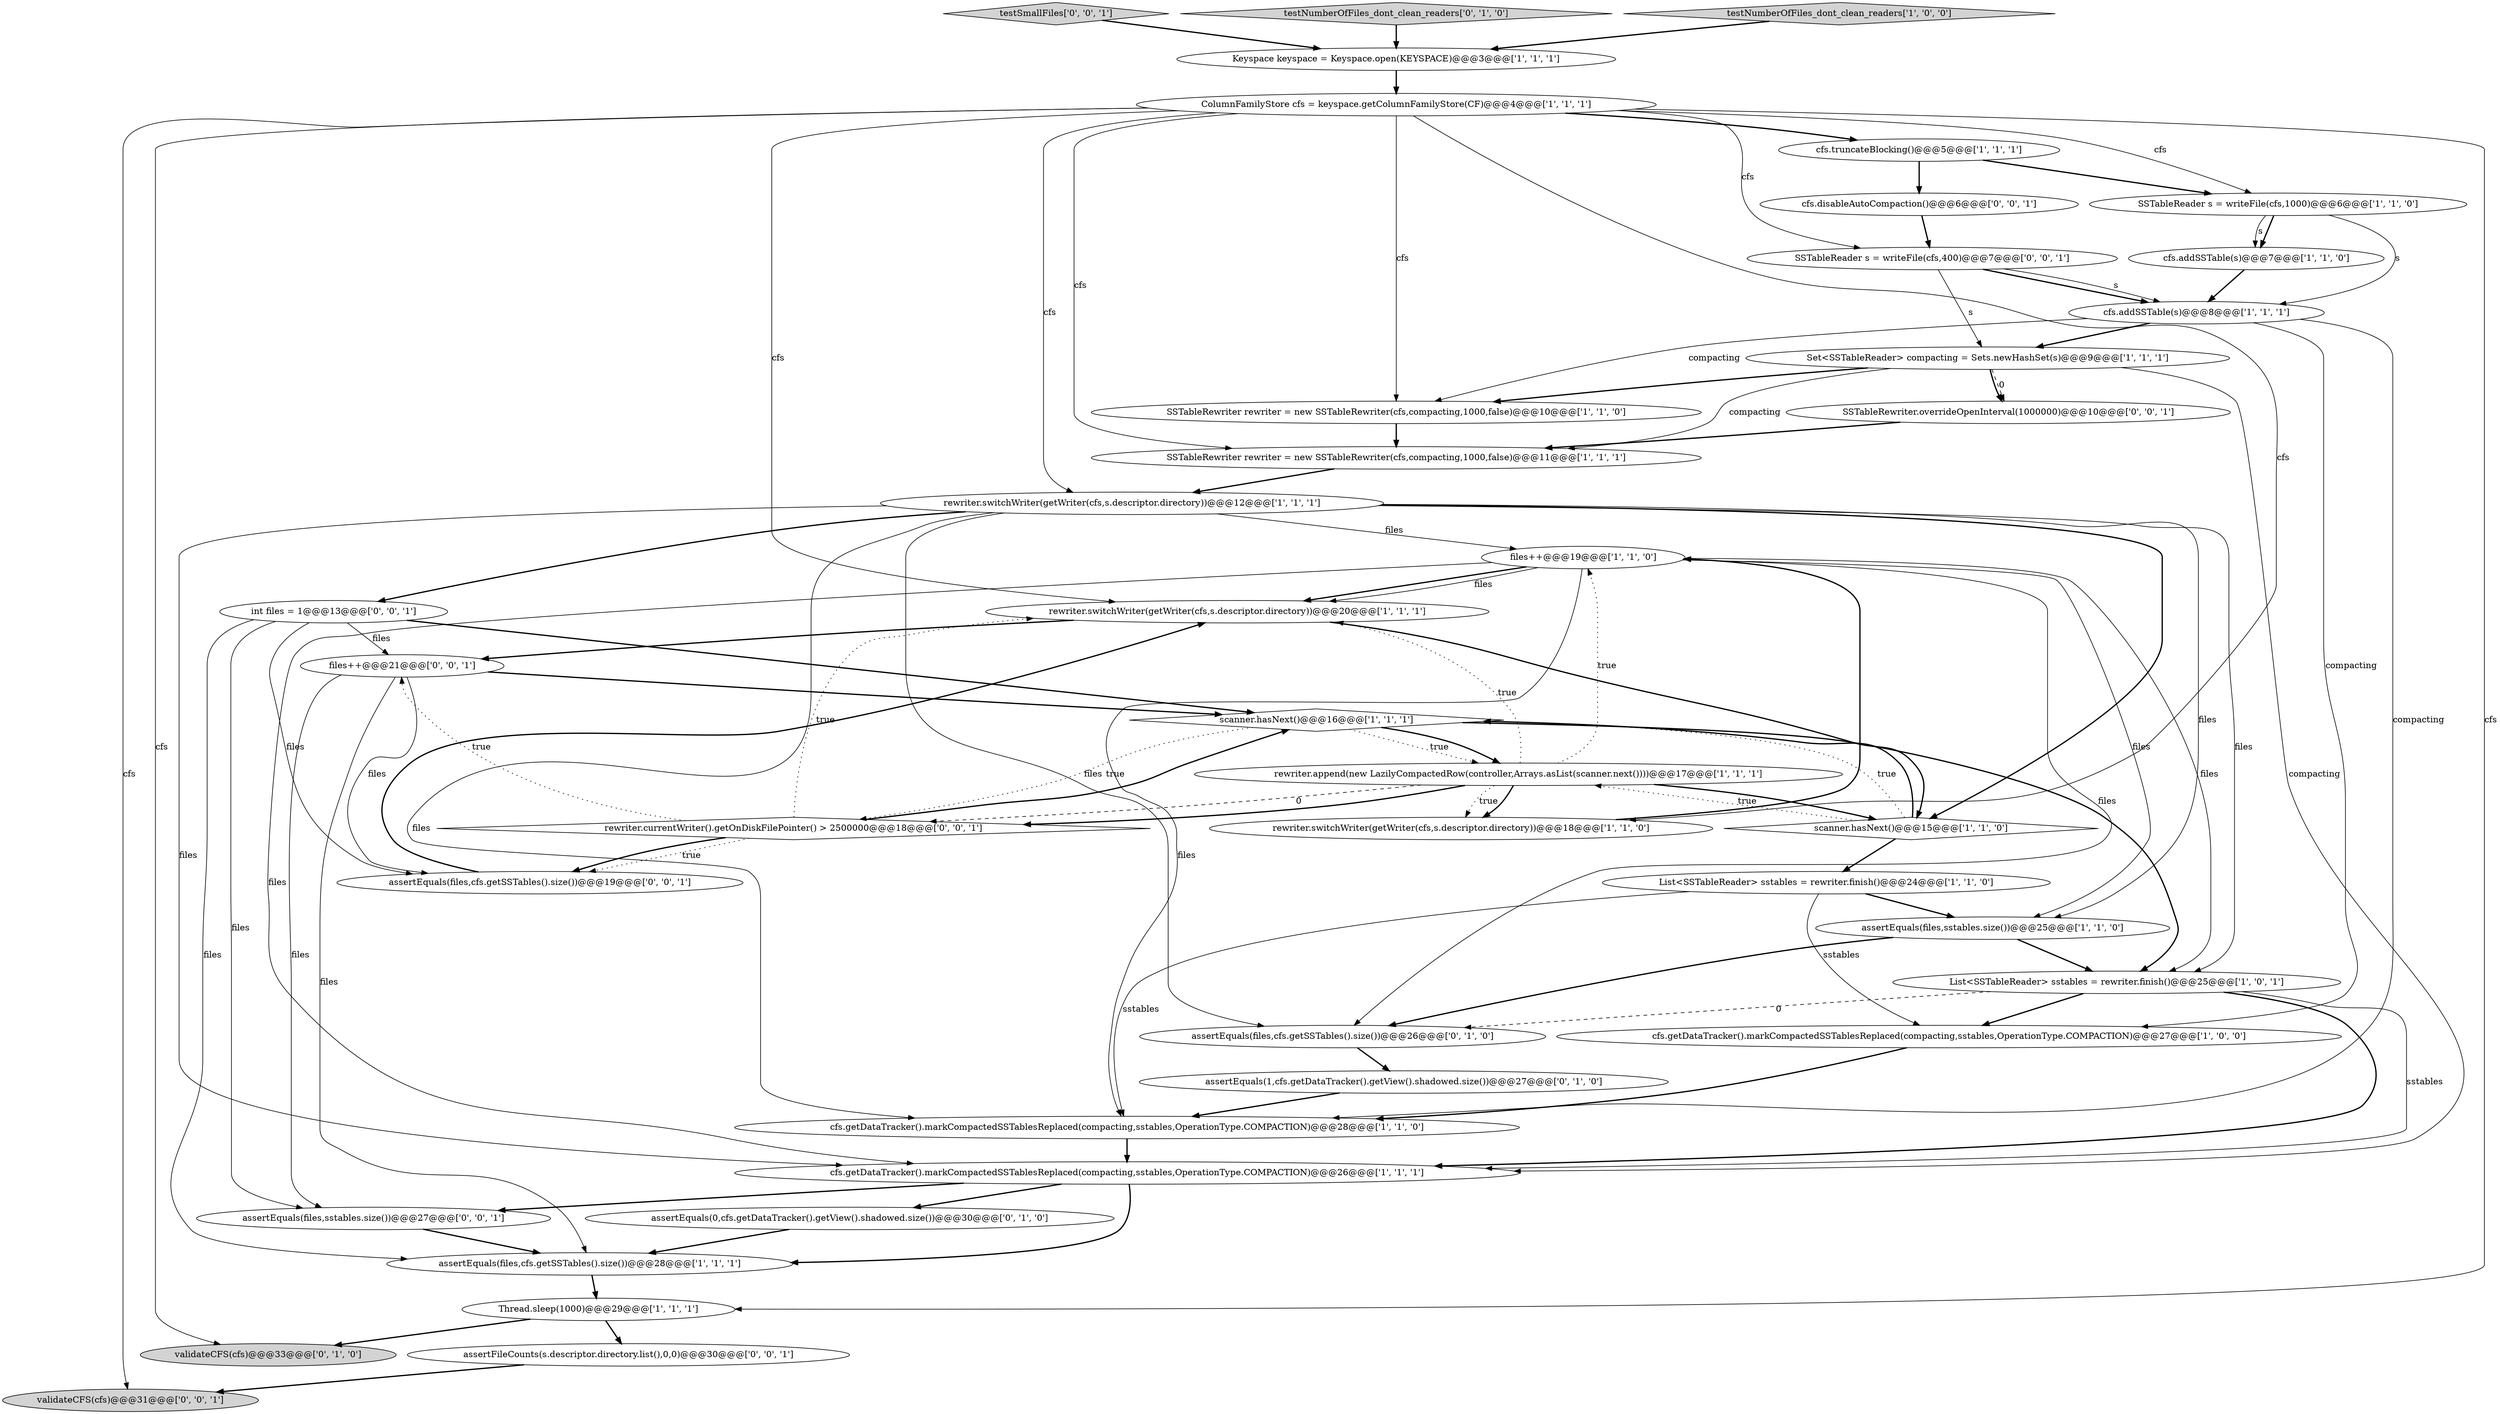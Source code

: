 digraph {
7 [style = filled, label = "files++@@@19@@@['1', '1', '0']", fillcolor = white, shape = ellipse image = "AAA0AAABBB1BBB"];
6 [style = filled, label = "cfs.addSSTable(s)@@@8@@@['1', '1', '1']", fillcolor = white, shape = ellipse image = "AAA0AAABBB1BBB"];
27 [style = filled, label = "assertEquals(0,cfs.getDataTracker().getView().shadowed.size())@@@30@@@['0', '1', '0']", fillcolor = white, shape = ellipse image = "AAA1AAABBB2BBB"];
10 [style = filled, label = "ColumnFamilyStore cfs = keyspace.getColumnFamilyStore(CF)@@@4@@@['1', '1', '1']", fillcolor = white, shape = ellipse image = "AAA0AAABBB1BBB"];
39 [style = filled, label = "int files = 1@@@13@@@['0', '0', '1']", fillcolor = white, shape = ellipse image = "AAA0AAABBB3BBB"];
4 [style = filled, label = "List<SSTableReader> sstables = rewriter.finish()@@@25@@@['1', '0', '1']", fillcolor = white, shape = ellipse image = "AAA0AAABBB1BBB"];
2 [style = filled, label = "cfs.getDataTracker().markCompactedSSTablesReplaced(compacting,sstables,OperationType.COMPACTION)@@@27@@@['1', '0', '0']", fillcolor = white, shape = ellipse image = "AAA0AAABBB1BBB"];
24 [style = filled, label = "rewriter.switchWriter(getWriter(cfs,s.descriptor.directory))@@@20@@@['1', '1', '1']", fillcolor = white, shape = ellipse image = "AAA0AAABBB1BBB"];
32 [style = filled, label = "files++@@@21@@@['0', '0', '1']", fillcolor = white, shape = ellipse image = "AAA0AAABBB3BBB"];
40 [style = filled, label = "assertEquals(files,sstables.size())@@@27@@@['0', '0', '1']", fillcolor = white, shape = ellipse image = "AAA0AAABBB3BBB"];
13 [style = filled, label = "assertEquals(files,sstables.size())@@@25@@@['1', '1', '0']", fillcolor = white, shape = ellipse image = "AAA0AAABBB1BBB"];
0 [style = filled, label = "cfs.truncateBlocking()@@@5@@@['1', '1', '1']", fillcolor = white, shape = ellipse image = "AAA0AAABBB1BBB"];
35 [style = filled, label = "validateCFS(cfs)@@@31@@@['0', '0', '1']", fillcolor = lightgray, shape = ellipse image = "AAA0AAABBB3BBB"];
37 [style = filled, label = "assertFileCounts(s.descriptor.directory.list(),0,0)@@@30@@@['0', '0', '1']", fillcolor = white, shape = ellipse image = "AAA0AAABBB3BBB"];
22 [style = filled, label = "Keyspace keyspace = Keyspace.open(KEYSPACE)@@@3@@@['1', '1', '1']", fillcolor = white, shape = ellipse image = "AAA0AAABBB1BBB"];
23 [style = filled, label = "rewriter.switchWriter(getWriter(cfs,s.descriptor.directory))@@@18@@@['1', '1', '0']", fillcolor = white, shape = ellipse image = "AAA0AAABBB1BBB"];
29 [style = filled, label = "validateCFS(cfs)@@@33@@@['0', '1', '0']", fillcolor = lightgray, shape = ellipse image = "AAA0AAABBB2BBB"];
36 [style = filled, label = "cfs.disableAutoCompaction()@@@6@@@['0', '0', '1']", fillcolor = white, shape = ellipse image = "AAA0AAABBB3BBB"];
38 [style = filled, label = "SSTableReader s = writeFile(cfs,400)@@@7@@@['0', '0', '1']", fillcolor = white, shape = ellipse image = "AAA0AAABBB3BBB"];
33 [style = filled, label = "rewriter.currentWriter().getOnDiskFilePointer() > 2500000@@@18@@@['0', '0', '1']", fillcolor = white, shape = diamond image = "AAA0AAABBB3BBB"];
28 [style = filled, label = "assertEquals(1,cfs.getDataTracker().getView().shadowed.size())@@@27@@@['0', '1', '0']", fillcolor = white, shape = ellipse image = "AAA1AAABBB2BBB"];
1 [style = filled, label = "rewriter.switchWriter(getWriter(cfs,s.descriptor.directory))@@@12@@@['1', '1', '1']", fillcolor = white, shape = ellipse image = "AAA0AAABBB1BBB"];
31 [style = filled, label = "SSTableRewriter.overrideOpenInterval(1000000)@@@10@@@['0', '0', '1']", fillcolor = white, shape = ellipse image = "AAA0AAABBB3BBB"];
12 [style = filled, label = "cfs.getDataTracker().markCompactedSSTablesReplaced(compacting,sstables,OperationType.COMPACTION)@@@28@@@['1', '1', '0']", fillcolor = white, shape = ellipse image = "AAA0AAABBB1BBB"];
5 [style = filled, label = "SSTableRewriter rewriter = new SSTableRewriter(cfs,compacting,1000,false)@@@10@@@['1', '1', '0']", fillcolor = white, shape = ellipse image = "AAA0AAABBB1BBB"];
30 [style = filled, label = "assertEquals(files,cfs.getSSTables().size())@@@19@@@['0', '0', '1']", fillcolor = white, shape = ellipse image = "AAA0AAABBB3BBB"];
34 [style = filled, label = "testSmallFiles['0', '0', '1']", fillcolor = lightgray, shape = diamond image = "AAA0AAABBB3BBB"];
19 [style = filled, label = "scanner.hasNext()@@@16@@@['1', '1', '1']", fillcolor = white, shape = diamond image = "AAA0AAABBB1BBB"];
11 [style = filled, label = "scanner.hasNext()@@@15@@@['1', '1', '0']", fillcolor = white, shape = diamond image = "AAA0AAABBB1BBB"];
25 [style = filled, label = "testNumberOfFiles_dont_clean_readers['0', '1', '0']", fillcolor = lightgray, shape = diamond image = "AAA0AAABBB2BBB"];
26 [style = filled, label = "assertEquals(files,cfs.getSSTables().size())@@@26@@@['0', '1', '0']", fillcolor = white, shape = ellipse image = "AAA1AAABBB2BBB"];
21 [style = filled, label = "rewriter.append(new LazilyCompactedRow(controller,Arrays.asList(scanner.next())))@@@17@@@['1', '1', '1']", fillcolor = white, shape = ellipse image = "AAA0AAABBB1BBB"];
3 [style = filled, label = "cfs.addSSTable(s)@@@7@@@['1', '1', '0']", fillcolor = white, shape = ellipse image = "AAA0AAABBB1BBB"];
18 [style = filled, label = "List<SSTableReader> sstables = rewriter.finish()@@@24@@@['1', '1', '0']", fillcolor = white, shape = ellipse image = "AAA0AAABBB1BBB"];
14 [style = filled, label = "SSTableRewriter rewriter = new SSTableRewriter(cfs,compacting,1000,false)@@@11@@@['1', '1', '1']", fillcolor = white, shape = ellipse image = "AAA0AAABBB1BBB"];
9 [style = filled, label = "Thread.sleep(1000)@@@29@@@['1', '1', '1']", fillcolor = white, shape = ellipse image = "AAA0AAABBB1BBB"];
16 [style = filled, label = "testNumberOfFiles_dont_clean_readers['1', '0', '0']", fillcolor = lightgray, shape = diamond image = "AAA0AAABBB1BBB"];
20 [style = filled, label = "assertEquals(files,cfs.getSSTables().size())@@@28@@@['1', '1', '1']", fillcolor = white, shape = ellipse image = "AAA0AAABBB1BBB"];
8 [style = filled, label = "SSTableReader s = writeFile(cfs,1000)@@@6@@@['1', '1', '0']", fillcolor = white, shape = ellipse image = "AAA0AAABBB1BBB"];
15 [style = filled, label = "Set<SSTableReader> compacting = Sets.newHashSet(s)@@@9@@@['1', '1', '1']", fillcolor = white, shape = ellipse image = "AAA0AAABBB1BBB"];
17 [style = filled, label = "cfs.getDataTracker().markCompactedSSTablesReplaced(compacting,sstables,OperationType.COMPACTION)@@@26@@@['1', '1', '1']", fillcolor = white, shape = ellipse image = "AAA0AAABBB1BBB"];
19->21 [style = dotted, label="true"];
5->14 [style = bold, label=""];
24->32 [style = bold, label=""];
7->24 [style = bold, label=""];
38->6 [style = bold, label=""];
1->26 [style = solid, label="files"];
37->35 [style = bold, label=""];
33->32 [style = dotted, label="true"];
18->13 [style = bold, label=""];
33->24 [style = dotted, label="true"];
6->5 [style = solid, label="compacting"];
0->8 [style = bold, label=""];
18->2 [style = solid, label="sstables"];
10->1 [style = solid, label="cfs"];
11->21 [style = dotted, label="true"];
39->20 [style = solid, label="files"];
4->2 [style = bold, label=""];
1->11 [style = bold, label=""];
3->6 [style = bold, label=""];
11->19 [style = dotted, label="true"];
21->7 [style = dotted, label="true"];
10->8 [style = solid, label="cfs"];
10->14 [style = solid, label="cfs"];
36->38 [style = bold, label=""];
7->17 [style = solid, label="files"];
7->13 [style = solid, label="files"];
13->26 [style = bold, label=""];
32->40 [style = solid, label="files"];
17->27 [style = bold, label=""];
6->2 [style = solid, label="compacting"];
6->15 [style = bold, label=""];
1->12 [style = solid, label="files"];
21->24 [style = dotted, label="true"];
15->31 [style = bold, label=""];
24->11 [style = bold, label=""];
7->26 [style = solid, label="files"];
38->6 [style = solid, label="s"];
11->18 [style = bold, label=""];
4->17 [style = bold, label=""];
4->17 [style = solid, label="sstables"];
39->40 [style = solid, label="files"];
27->20 [style = bold, label=""];
8->3 [style = bold, label=""];
33->30 [style = dotted, label="true"];
1->39 [style = bold, label=""];
7->12 [style = solid, label="files"];
0->36 [style = bold, label=""];
15->5 [style = bold, label=""];
10->5 [style = solid, label="cfs"];
15->31 [style = dashed, label="0"];
1->13 [style = solid, label="files"];
34->22 [style = bold, label=""];
39->19 [style = bold, label=""];
39->30 [style = solid, label="files"];
22->10 [style = bold, label=""];
31->14 [style = bold, label=""];
6->12 [style = solid, label="compacting"];
21->11 [style = bold, label=""];
4->26 [style = dashed, label="0"];
9->37 [style = bold, label=""];
13->4 [style = bold, label=""];
10->35 [style = solid, label="cfs"];
21->33 [style = bold, label=""];
10->23 [style = solid, label="cfs"];
10->24 [style = solid, label="cfs"];
21->33 [style = dashed, label="0"];
21->23 [style = dotted, label="true"];
16->22 [style = bold, label=""];
17->20 [style = bold, label=""];
19->33 [style = dotted, label="true"];
1->7 [style = solid, label="files"];
10->38 [style = solid, label="cfs"];
8->3 [style = solid, label="s"];
12->17 [style = bold, label=""];
1->4 [style = solid, label="files"];
11->19 [style = bold, label=""];
7->24 [style = solid, label="files"];
8->6 [style = solid, label="s"];
39->32 [style = solid, label="files"];
26->28 [style = bold, label=""];
19->4 [style = bold, label=""];
15->14 [style = solid, label="compacting"];
15->17 [style = solid, label="compacting"];
9->29 [style = bold, label=""];
20->9 [style = bold, label=""];
1->17 [style = solid, label="files"];
10->0 [style = bold, label=""];
32->30 [style = solid, label="files"];
10->29 [style = solid, label="cfs"];
28->12 [style = bold, label=""];
18->12 [style = solid, label="sstables"];
7->4 [style = solid, label="files"];
10->9 [style = solid, label="cfs"];
14->1 [style = bold, label=""];
19->21 [style = bold, label=""];
33->30 [style = bold, label=""];
32->20 [style = solid, label="files"];
23->7 [style = bold, label=""];
33->19 [style = bold, label=""];
21->23 [style = bold, label=""];
40->20 [style = bold, label=""];
25->22 [style = bold, label=""];
30->24 [style = bold, label=""];
17->40 [style = bold, label=""];
32->19 [style = bold, label=""];
38->15 [style = solid, label="s"];
2->12 [style = bold, label=""];
}
